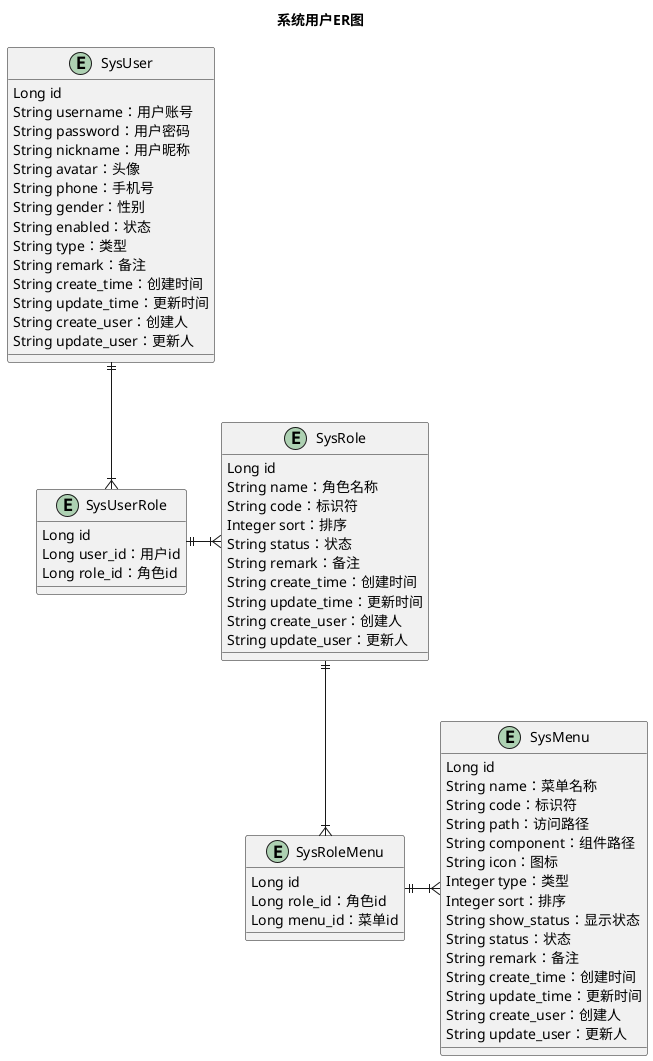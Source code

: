 @startuml
title 系统用户ER图
entity SysUser {
    Long id
    String username：用户账号
    String password：用户密码
    String nickname：用户昵称
    String avatar：头像
    String phone：手机号
    String gender：性别
    String enabled：状态
    String type：类型
    String remark：备注
    String create_time：创建时间
    String update_time：更新时间
    String create_user：创建人
    String update_user：更新人
}

' 角色
entity SysRole {
    Long id
    String name：角色名称
    String code：标识符
    Integer sort：排序
    String status：状态
    String remark：备注
    String create_time：创建时间
    String update_time：更新时间
    String create_user：创建人
    String update_user：更新人
}
' 菜单
entity SysMenu {
    Long id
    String name：菜单名称
    String code：标识符
    String path：访问路径
    String component：组件路径
    String icon：图标
    Integer type：类型
    Integer sort：排序
    String show_status：显示状态
    String status：状态
    String remark：备注
    String create_time：创建时间
    String update_time：更新时间
    String create_user：创建人
    String update_user：更新人
}
' 对应的中间表
entity SysUserRole {
    Long id
    Long user_id：用户id
    Long role_id：角色id
}
entity SysRoleMenu {
    Long id
    Long role_id：角色id
    Long menu_id：菜单id
}

' 对应关系
SysUser ||--|{ SysUserRole
SysUserRole ||-|{ SysRole
SysRole ||--|{ SysRoleMenu
SysRoleMenu ||-|{ SysMenu

}
@enduml

